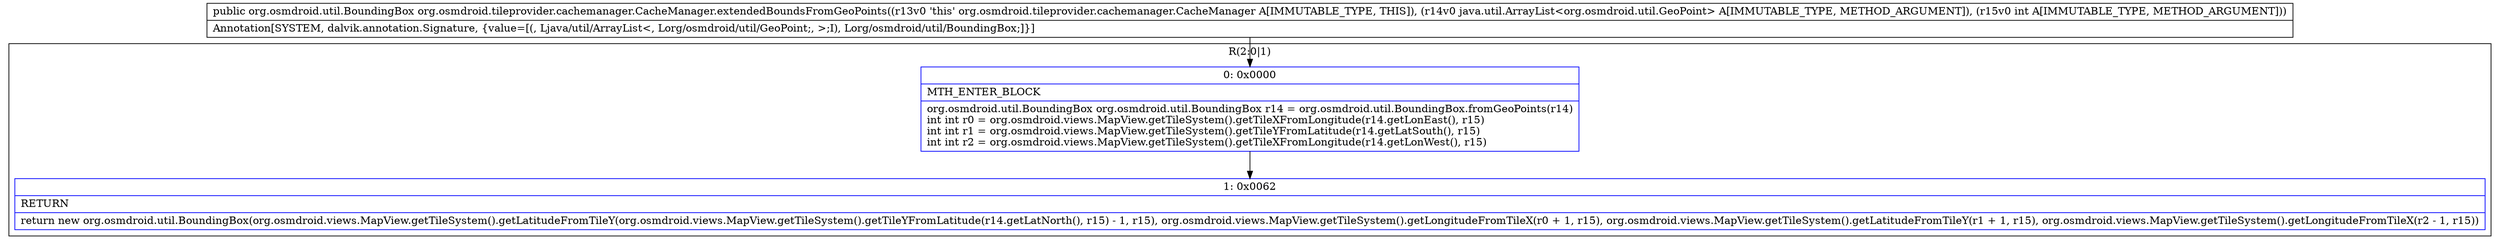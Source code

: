digraph "CFG fororg.osmdroid.tileprovider.cachemanager.CacheManager.extendedBoundsFromGeoPoints(Ljava\/util\/ArrayList;I)Lorg\/osmdroid\/util\/BoundingBox;" {
subgraph cluster_Region_1765599818 {
label = "R(2:0|1)";
node [shape=record,color=blue];
Node_0 [shape=record,label="{0\:\ 0x0000|MTH_ENTER_BLOCK\l|org.osmdroid.util.BoundingBox org.osmdroid.util.BoundingBox r14 = org.osmdroid.util.BoundingBox.fromGeoPoints(r14)\lint int r0 = org.osmdroid.views.MapView.getTileSystem().getTileXFromLongitude(r14.getLonEast(), r15)\lint int r1 = org.osmdroid.views.MapView.getTileSystem().getTileYFromLatitude(r14.getLatSouth(), r15)\lint int r2 = org.osmdroid.views.MapView.getTileSystem().getTileXFromLongitude(r14.getLonWest(), r15)\l}"];
Node_1 [shape=record,label="{1\:\ 0x0062|RETURN\l|return new org.osmdroid.util.BoundingBox(org.osmdroid.views.MapView.getTileSystem().getLatitudeFromTileY(org.osmdroid.views.MapView.getTileSystem().getTileYFromLatitude(r14.getLatNorth(), r15) \- 1, r15), org.osmdroid.views.MapView.getTileSystem().getLongitudeFromTileX(r0 + 1, r15), org.osmdroid.views.MapView.getTileSystem().getLatitudeFromTileY(r1 + 1, r15), org.osmdroid.views.MapView.getTileSystem().getLongitudeFromTileX(r2 \- 1, r15))\l}"];
}
MethodNode[shape=record,label="{public org.osmdroid.util.BoundingBox org.osmdroid.tileprovider.cachemanager.CacheManager.extendedBoundsFromGeoPoints((r13v0 'this' org.osmdroid.tileprovider.cachemanager.CacheManager A[IMMUTABLE_TYPE, THIS]), (r14v0 java.util.ArrayList\<org.osmdroid.util.GeoPoint\> A[IMMUTABLE_TYPE, METHOD_ARGUMENT]), (r15v0 int A[IMMUTABLE_TYPE, METHOD_ARGUMENT]))  | Annotation[SYSTEM, dalvik.annotation.Signature, \{value=[(, Ljava\/util\/ArrayList\<, Lorg\/osmdroid\/util\/GeoPoint;, \>;I), Lorg\/osmdroid\/util\/BoundingBox;]\}]\l}"];
MethodNode -> Node_0;
Node_0 -> Node_1;
}

